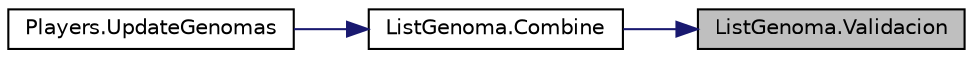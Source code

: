 digraph "ListGenoma.Validacion"
{
 // LATEX_PDF_SIZE
  edge [fontname="Helvetica",fontsize="10",labelfontname="Helvetica",labelfontsize="10"];
  node [fontname="Helvetica",fontsize="10",shape=record];
  rankdir="RL";
  Node1 [label="ListGenoma.Validacion",height=0.2,width=0.4,color="black", fillcolor="grey75", style="filled", fontcolor="black",tooltip="Validacion() se usa para evitar los casos en los genes se pasen del valor maximo."];
  Node1 -> Node2 [dir="back",color="midnightblue",fontsize="10",style="solid",fontname="Helvetica"];
  Node2 [label="ListGenoma.Combine",height=0.2,width=0.4,color="black", fillcolor="white", style="filled",URL="$class_list_genoma.html#abcc9b373491a696e129f44116ed5655c",tooltip="Combine() se usa para combinar dos cromosomas."];
  Node2 -> Node3 [dir="back",color="midnightblue",fontsize="10",style="solid",fontname="Helvetica"];
  Node3 [label="Players.UpdateGenomas",height=0.2,width=0.4,color="black", fillcolor="white", style="filled",URL="$class_players.html#a06f5916911912d6b3dc9bbf8e694248c",tooltip=" "];
}
